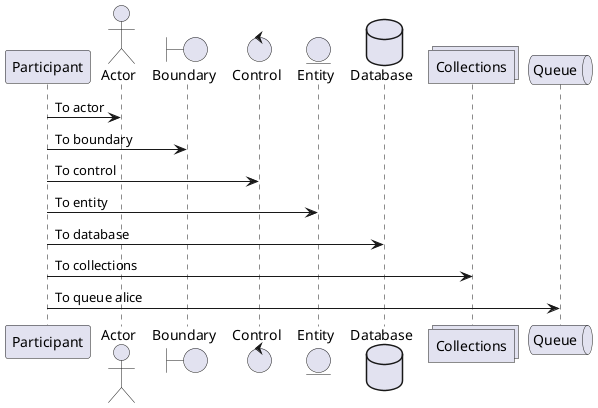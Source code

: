 @startuml testSecquence
participant Participant as Foo
actor       Actor       as Foo1
boundary   Boundary   as Foo2
control     Control     as Foo3
entity     Entity     as Foo4
database   Database   as Foo5
collections Collections as Foo6
queue       Queue       as Foo7
Foo -> Foo1 : To actor
Foo -> Foo2 : To boundary
Foo -> Foo3 : To control
Foo -> Foo4 : To entity
Foo -> Foo5 : To database
Foo -> Foo6 : To collections
Foo -> Foo7: To queue alice
@enduml